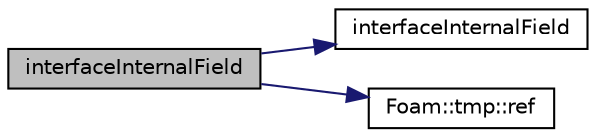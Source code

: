 digraph "interfaceInternalField"
{
  bgcolor="transparent";
  edge [fontname="Helvetica",fontsize="10",labelfontname="Helvetica",labelfontsize="10"];
  node [fontname="Helvetica",fontsize="10",shape=record];
  rankdir="LR";
  Node323 [label="interfaceInternalField",height=0.2,width=0.4,color="black", fillcolor="grey75", style="filled", fontcolor="black"];
  Node323 -> Node324 [color="midnightblue",fontsize="10",style="solid",fontname="Helvetica"];
  Node324 [label="interfaceInternalField",height=0.2,width=0.4,color="black",URL="$a28069.html#af925cc22d3e2b2b0d93237174b994932",tooltip="Return the interface internal field of the given field. "];
  Node323 -> Node325 [color="midnightblue",fontsize="10",style="solid",fontname="Helvetica"];
  Node325 [label="Foam::tmp::ref",height=0.2,width=0.4,color="black",URL="$a27077.html#aeaf81e641282874cef07f5b808efc83b",tooltip="Return non-const reference or generate a fatal error. "];
}
